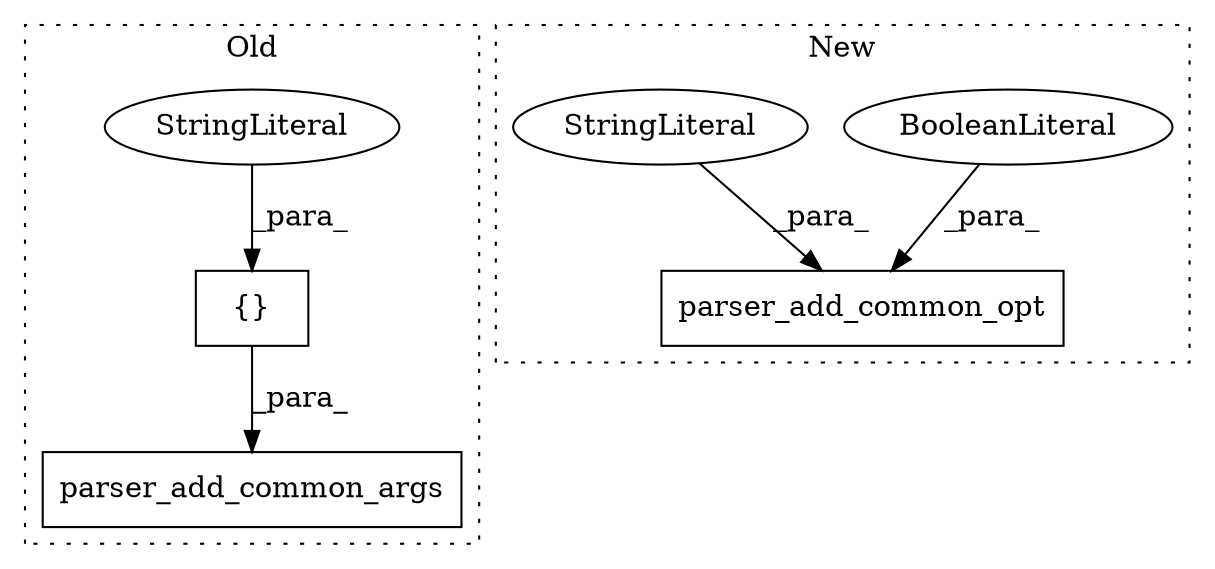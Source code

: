 digraph G {
subgraph cluster0 {
1 [label="parser_add_common_args" a="32" s="3200,3265" l="23,1" shape="box"];
3 [label="{}" a="4" s="3243,3259" l="1,1" shape="box"];
5 [label="StringLiteral" a="45" s="3244" l="15" shape="ellipse"];
label = "Old";
style="dotted";
}
subgraph cluster1 {
2 [label="parser_add_common_opt" a="32" s="3213,3263" l="22,1" shape="box"];
4 [label="BooleanLiteral" a="9" s="3259" l="4" shape="ellipse"];
6 [label="StringLiteral" a="45" s="3243" l="15" shape="ellipse"];
label = "New";
style="dotted";
}
3 -> 1 [label="_para_"];
4 -> 2 [label="_para_"];
5 -> 3 [label="_para_"];
6 -> 2 [label="_para_"];
}